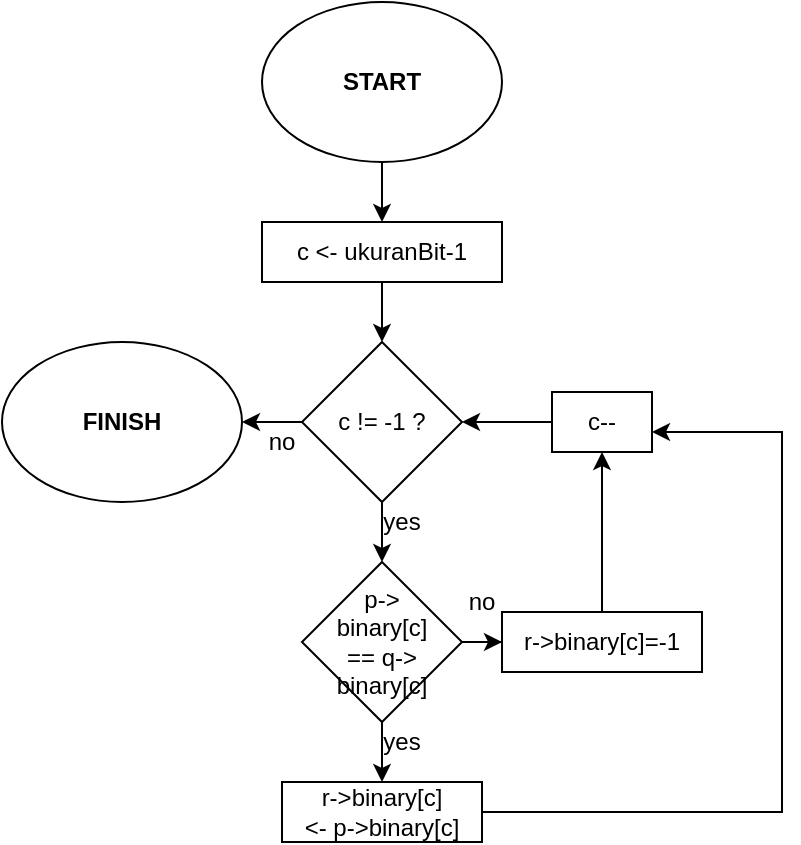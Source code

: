 <mxfile version="14.1.5" type="device"><diagram id="C4HDN4TxTn7HaZkxZfe8" name="Page-1"><mxGraphModel dx="622" dy="416" grid="1" gridSize="10" guides="1" tooltips="1" connect="1" arrows="1" fold="1" page="1" pageScale="1" pageWidth="827" pageHeight="1169" math="0" shadow="0"><root><mxCell id="0"/><mxCell id="1" parent="0"/><mxCell id="lGTRkjMySsn44G7l_Qwt-32" value="" style="edgeStyle=orthogonalEdgeStyle;rounded=0;orthogonalLoop=1;jettySize=auto;html=1;" edge="1" parent="1" source="lGTRkjMySsn44G7l_Qwt-2" target="lGTRkjMySsn44G7l_Qwt-31"><mxGeometry relative="1" as="geometry"/></mxCell><mxCell id="lGTRkjMySsn44G7l_Qwt-2" value="START" style="ellipse;whiteSpace=wrap;html=1;fontStyle=1" vertex="1" parent="1"><mxGeometry x="300" y="240" width="120" height="80" as="geometry"/></mxCell><mxCell id="lGTRkjMySsn44G7l_Qwt-3" value="FINISH" style="ellipse;whiteSpace=wrap;html=1;fontStyle=1" vertex="1" parent="1"><mxGeometry x="170" y="410" width="120" height="80" as="geometry"/></mxCell><mxCell id="lGTRkjMySsn44G7l_Qwt-34" value="" style="edgeStyle=orthogonalEdgeStyle;rounded=0;orthogonalLoop=1;jettySize=auto;html=1;" edge="1" parent="1" source="lGTRkjMySsn44G7l_Qwt-31" target="lGTRkjMySsn44G7l_Qwt-33"><mxGeometry relative="1" as="geometry"/></mxCell><mxCell id="lGTRkjMySsn44G7l_Qwt-31" value="c &amp;lt;- ukuranBit-1" style="rounded=0;whiteSpace=wrap;html=1;" vertex="1" parent="1"><mxGeometry x="300" y="350" width="120" height="30" as="geometry"/></mxCell><mxCell id="lGTRkjMySsn44G7l_Qwt-36" value="" style="edgeStyle=orthogonalEdgeStyle;rounded=0;orthogonalLoop=1;jettySize=auto;html=1;" edge="1" parent="1" source="lGTRkjMySsn44G7l_Qwt-33" target="lGTRkjMySsn44G7l_Qwt-35"><mxGeometry relative="1" as="geometry"/></mxCell><mxCell id="lGTRkjMySsn44G7l_Qwt-48" value="" style="edgeStyle=orthogonalEdgeStyle;rounded=0;orthogonalLoop=1;jettySize=auto;html=1;" edge="1" parent="1" source="lGTRkjMySsn44G7l_Qwt-33" target="lGTRkjMySsn44G7l_Qwt-3"><mxGeometry relative="1" as="geometry"/></mxCell><mxCell id="lGTRkjMySsn44G7l_Qwt-33" value="c != -1 ?" style="rhombus;whiteSpace=wrap;html=1;" vertex="1" parent="1"><mxGeometry x="320" y="410" width="80" height="80" as="geometry"/></mxCell><mxCell id="lGTRkjMySsn44G7l_Qwt-40" value="" style="edgeStyle=orthogonalEdgeStyle;rounded=0;orthogonalLoop=1;jettySize=auto;html=1;" edge="1" parent="1" source="lGTRkjMySsn44G7l_Qwt-35" target="lGTRkjMySsn44G7l_Qwt-37"><mxGeometry relative="1" as="geometry"/></mxCell><mxCell id="lGTRkjMySsn44G7l_Qwt-45" value="" style="edgeStyle=orthogonalEdgeStyle;rounded=0;orthogonalLoop=1;jettySize=auto;html=1;" edge="1" parent="1" source="lGTRkjMySsn44G7l_Qwt-35" target="lGTRkjMySsn44G7l_Qwt-44"><mxGeometry relative="1" as="geometry"/></mxCell><mxCell id="lGTRkjMySsn44G7l_Qwt-35" value="p-&amp;gt;&lt;br&gt;binary[c]&lt;br&gt;== q-&amp;gt; binary[c]" style="rhombus;whiteSpace=wrap;html=1;" vertex="1" parent="1"><mxGeometry x="320" y="520" width="80" height="80" as="geometry"/></mxCell><mxCell id="lGTRkjMySsn44G7l_Qwt-42" value="" style="edgeStyle=orthogonalEdgeStyle;rounded=0;orthogonalLoop=1;jettySize=auto;html=1;" edge="1" parent="1" source="lGTRkjMySsn44G7l_Qwt-37" target="lGTRkjMySsn44G7l_Qwt-41"><mxGeometry relative="1" as="geometry"><Array as="points"><mxPoint x="560" y="645"/><mxPoint x="560" y="455"/></Array></mxGeometry></mxCell><mxCell id="lGTRkjMySsn44G7l_Qwt-37" value="r-&amp;gt;binary[c]&lt;br&gt;&amp;lt;- p-&amp;gt;binary[c]" style="rounded=0;whiteSpace=wrap;html=1;" vertex="1" parent="1"><mxGeometry x="310" y="630" width="100" height="30" as="geometry"/></mxCell><mxCell id="lGTRkjMySsn44G7l_Qwt-55" value="" style="edgeStyle=orthogonalEdgeStyle;rounded=0;orthogonalLoop=1;jettySize=auto;html=1;" edge="1" parent="1" source="lGTRkjMySsn44G7l_Qwt-41" target="lGTRkjMySsn44G7l_Qwt-33"><mxGeometry relative="1" as="geometry"/></mxCell><mxCell id="lGTRkjMySsn44G7l_Qwt-41" value="c--" style="rounded=0;whiteSpace=wrap;html=1;" vertex="1" parent="1"><mxGeometry x="445" y="435" width="50" height="30" as="geometry"/></mxCell><mxCell id="lGTRkjMySsn44G7l_Qwt-54" style="edgeStyle=orthogonalEdgeStyle;rounded=0;orthogonalLoop=1;jettySize=auto;html=1;exitX=0.5;exitY=0;exitDx=0;exitDy=0;entryX=0.5;entryY=1;entryDx=0;entryDy=0;" edge="1" parent="1" source="lGTRkjMySsn44G7l_Qwt-44" target="lGTRkjMySsn44G7l_Qwt-41"><mxGeometry relative="1" as="geometry"/></mxCell><mxCell id="lGTRkjMySsn44G7l_Qwt-44" value="r-&gt;binary[c]=-1" style="rounded=0;whiteSpace=wrap;html=1;" vertex="1" parent="1"><mxGeometry x="420" y="545" width="100" height="30" as="geometry"/></mxCell><mxCell id="lGTRkjMySsn44G7l_Qwt-49" value="yes" style="text;html=1;strokeColor=none;fillColor=none;align=center;verticalAlign=middle;whiteSpace=wrap;rounded=0;" vertex="1" parent="1"><mxGeometry x="350" y="490" width="40" height="20" as="geometry"/></mxCell><mxCell id="lGTRkjMySsn44G7l_Qwt-50" value="no" style="text;html=1;strokeColor=none;fillColor=none;align=center;verticalAlign=middle;whiteSpace=wrap;rounded=0;" vertex="1" parent="1"><mxGeometry x="290" y="450" width="40" height="20" as="geometry"/></mxCell><mxCell id="lGTRkjMySsn44G7l_Qwt-52" value="no" style="text;html=1;strokeColor=none;fillColor=none;align=center;verticalAlign=middle;whiteSpace=wrap;rounded=0;" vertex="1" parent="1"><mxGeometry x="390" y="530" width="40" height="20" as="geometry"/></mxCell><mxCell id="lGTRkjMySsn44G7l_Qwt-53" value="yes" style="text;html=1;strokeColor=none;fillColor=none;align=center;verticalAlign=middle;whiteSpace=wrap;rounded=0;" vertex="1" parent="1"><mxGeometry x="350" y="600" width="40" height="20" as="geometry"/></mxCell></root></mxGraphModel></diagram></mxfile>